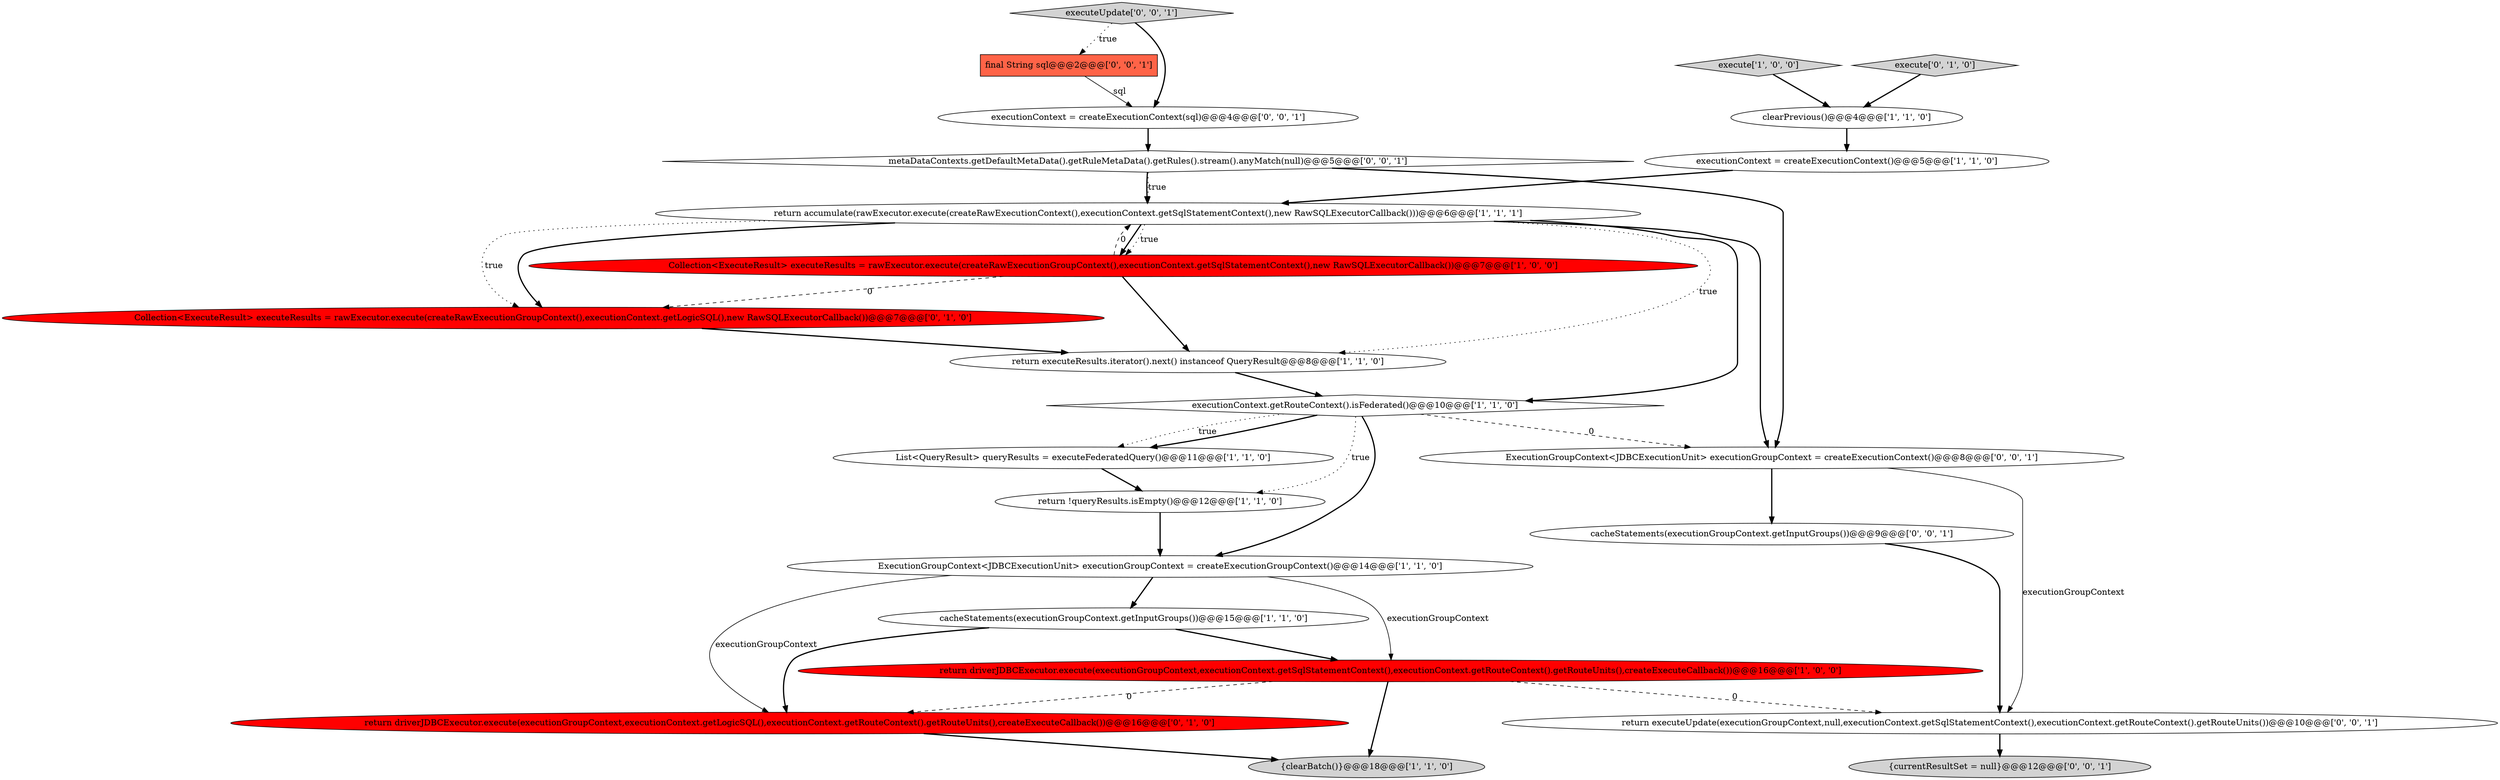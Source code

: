 digraph {
9 [style = filled, label = "return accumulate(rawExecutor.execute(createRawExecutionContext(),executionContext.getSqlStatementContext(),new RawSQLExecutorCallback()))@@@6@@@['1', '1', '1']", fillcolor = white, shape = ellipse image = "AAA0AAABBB1BBB"];
12 [style = filled, label = "return !queryResults.isEmpty()@@@12@@@['1', '1', '0']", fillcolor = white, shape = ellipse image = "AAA0AAABBB1BBB"];
3 [style = filled, label = "execute['1', '0', '0']", fillcolor = lightgray, shape = diamond image = "AAA0AAABBB1BBB"];
14 [style = filled, label = "Collection<ExecuteResult> executeResults = rawExecutor.execute(createRawExecutionGroupContext(),executionContext.getLogicSQL(),new RawSQLExecutorCallback())@@@7@@@['0', '1', '0']", fillcolor = red, shape = ellipse image = "AAA1AAABBB2BBB"];
17 [style = filled, label = "{currentResultSet = null}@@@12@@@['0', '0', '1']", fillcolor = lightgray, shape = ellipse image = "AAA0AAABBB3BBB"];
2 [style = filled, label = "clearPrevious()@@@4@@@['1', '1', '0']", fillcolor = white, shape = ellipse image = "AAA0AAABBB1BBB"];
7 [style = filled, label = "return driverJDBCExecutor.execute(executionGroupContext,executionContext.getSqlStatementContext(),executionContext.getRouteContext().getRouteUnits(),createExecuteCallback())@@@16@@@['1', '0', '0']", fillcolor = red, shape = ellipse image = "AAA1AAABBB1BBB"];
4 [style = filled, label = "executionContext.getRouteContext().isFederated()@@@10@@@['1', '1', '0']", fillcolor = white, shape = diamond image = "AAA0AAABBB1BBB"];
0 [style = filled, label = "return executeResults.iterator().next() instanceof QueryResult@@@8@@@['1', '1', '0']", fillcolor = white, shape = ellipse image = "AAA0AAABBB1BBB"];
1 [style = filled, label = "executionContext = createExecutionContext()@@@5@@@['1', '1', '0']", fillcolor = white, shape = ellipse image = "AAA0AAABBB1BBB"];
15 [style = filled, label = "return driverJDBCExecutor.execute(executionGroupContext,executionContext.getLogicSQL(),executionContext.getRouteContext().getRouteUnits(),createExecuteCallback())@@@16@@@['0', '1', '0']", fillcolor = red, shape = ellipse image = "AAA1AAABBB2BBB"];
18 [style = filled, label = "final String sql@@@2@@@['0', '0', '1']", fillcolor = tomato, shape = box image = "AAA0AAABBB3BBB"];
10 [style = filled, label = "Collection<ExecuteResult> executeResults = rawExecutor.execute(createRawExecutionGroupContext(),executionContext.getSqlStatementContext(),new RawSQLExecutorCallback())@@@7@@@['1', '0', '0']", fillcolor = red, shape = ellipse image = "AAA1AAABBB1BBB"];
6 [style = filled, label = "ExecutionGroupContext<JDBCExecutionUnit> executionGroupContext = createExecutionGroupContext()@@@14@@@['1', '1', '0']", fillcolor = white, shape = ellipse image = "AAA0AAABBB1BBB"];
22 [style = filled, label = "return executeUpdate(executionGroupContext,null,executionContext.getSqlStatementContext(),executionContext.getRouteContext().getRouteUnits())@@@10@@@['0', '0', '1']", fillcolor = white, shape = ellipse image = "AAA0AAABBB3BBB"];
11 [style = filled, label = "{clearBatch()}@@@18@@@['1', '1', '0']", fillcolor = lightgray, shape = ellipse image = "AAA0AAABBB1BBB"];
19 [style = filled, label = "executionContext = createExecutionContext(sql)@@@4@@@['0', '0', '1']", fillcolor = white, shape = ellipse image = "AAA0AAABBB3BBB"];
20 [style = filled, label = "cacheStatements(executionGroupContext.getInputGroups())@@@9@@@['0', '0', '1']", fillcolor = white, shape = ellipse image = "AAA0AAABBB3BBB"];
8 [style = filled, label = "cacheStatements(executionGroupContext.getInputGroups())@@@15@@@['1', '1', '0']", fillcolor = white, shape = ellipse image = "AAA0AAABBB1BBB"];
5 [style = filled, label = "List<QueryResult> queryResults = executeFederatedQuery()@@@11@@@['1', '1', '0']", fillcolor = white, shape = ellipse image = "AAA0AAABBB1BBB"];
16 [style = filled, label = "metaDataContexts.getDefaultMetaData().getRuleMetaData().getRules().stream().anyMatch(null)@@@5@@@['0', '0', '1']", fillcolor = white, shape = diamond image = "AAA0AAABBB3BBB"];
13 [style = filled, label = "execute['0', '1', '0']", fillcolor = lightgray, shape = diamond image = "AAA0AAABBB2BBB"];
21 [style = filled, label = "ExecutionGroupContext<JDBCExecutionUnit> executionGroupContext = createExecutionContext()@@@8@@@['0', '0', '1']", fillcolor = white, shape = ellipse image = "AAA0AAABBB3BBB"];
23 [style = filled, label = "executeUpdate['0', '0', '1']", fillcolor = lightgray, shape = diamond image = "AAA0AAABBB3BBB"];
4->5 [style = dotted, label="true"];
16->9 [style = dotted, label="true"];
7->11 [style = bold, label=""];
9->0 [style = dotted, label="true"];
8->15 [style = bold, label=""];
4->6 [style = bold, label=""];
2->1 [style = bold, label=""];
9->4 [style = bold, label=""];
9->10 [style = bold, label=""];
4->21 [style = dashed, label="0"];
12->6 [style = bold, label=""];
9->14 [style = dotted, label="true"];
1->9 [style = bold, label=""];
8->7 [style = bold, label=""];
19->16 [style = bold, label=""];
20->22 [style = bold, label=""];
10->9 [style = dashed, label="0"];
21->20 [style = bold, label=""];
15->11 [style = bold, label=""];
3->2 [style = bold, label=""];
14->0 [style = bold, label=""];
5->12 [style = bold, label=""];
23->18 [style = dotted, label="true"];
0->4 [style = bold, label=""];
6->7 [style = solid, label="executionGroupContext"];
16->21 [style = bold, label=""];
23->19 [style = bold, label=""];
10->0 [style = bold, label=""];
6->8 [style = bold, label=""];
21->22 [style = solid, label="executionGroupContext"];
9->21 [style = bold, label=""];
9->14 [style = bold, label=""];
6->15 [style = solid, label="executionGroupContext"];
7->15 [style = dashed, label="0"];
22->17 [style = bold, label=""];
4->12 [style = dotted, label="true"];
9->10 [style = dotted, label="true"];
4->5 [style = bold, label=""];
7->22 [style = dashed, label="0"];
10->14 [style = dashed, label="0"];
16->9 [style = bold, label=""];
18->19 [style = solid, label="sql"];
13->2 [style = bold, label=""];
}
